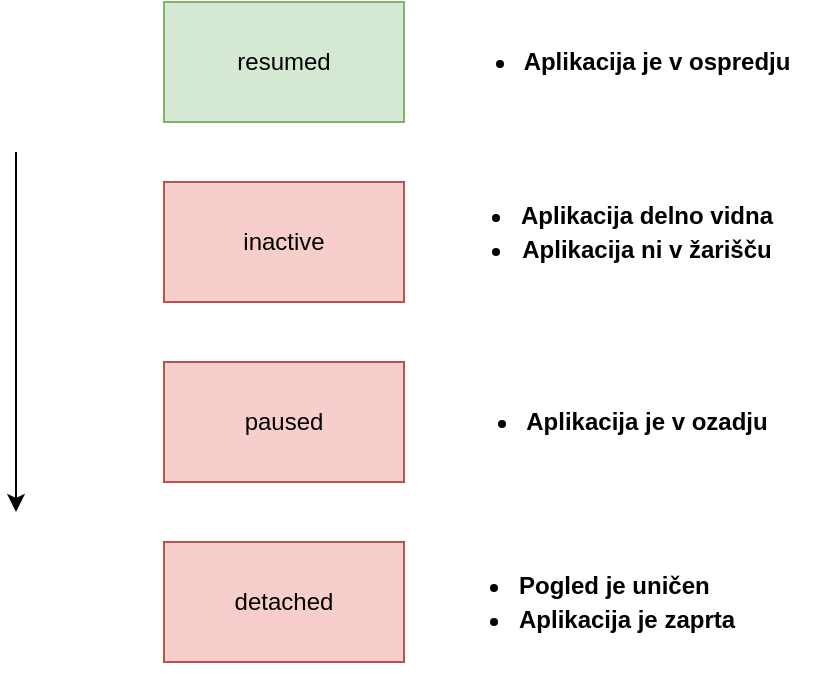 <mxfile version="21.6.6" type="device">
  <diagram name="Page-1" id="aSwShvzEALBknJUsiTA0">
    <mxGraphModel dx="1841" dy="993" grid="1" gridSize="10" guides="1" tooltips="1" connect="1" arrows="1" fold="1" page="1" pageScale="1" pageWidth="583" pageHeight="413" math="0" shadow="0">
      <root>
        <mxCell id="0" />
        <mxCell id="1" parent="0" />
        <mxCell id="uUjHZWE25436g9PH0L33-1" value="resumed" style="rounded=0;whiteSpace=wrap;html=1;fillColor=#d5e8d4;strokeColor=#82b366;" vertex="1" parent="1">
          <mxGeometry x="166" y="39" width="120" height="60" as="geometry" />
        </mxCell>
        <mxCell id="uUjHZWE25436g9PH0L33-2" value="inactive" style="rounded=0;whiteSpace=wrap;html=1;fillColor=#f8cecc;strokeColor=#b85450;" vertex="1" parent="1">
          <mxGeometry x="166" y="129" width="120" height="60" as="geometry" />
        </mxCell>
        <mxCell id="uUjHZWE25436g9PH0L33-3" value="paused" style="rounded=0;whiteSpace=wrap;html=1;fillColor=#f8cecc;strokeColor=#b85450;" vertex="1" parent="1">
          <mxGeometry x="166" y="219" width="120" height="60" as="geometry" />
        </mxCell>
        <mxCell id="uUjHZWE25436g9PH0L33-4" value="detached" style="rounded=0;whiteSpace=wrap;html=1;fillColor=#f8cecc;strokeColor=#b85450;" vertex="1" parent="1">
          <mxGeometry x="166" y="309" width="120" height="60" as="geometry" />
        </mxCell>
        <mxCell id="uUjHZWE25436g9PH0L33-7" value="" style="endArrow=classic;html=1;rounded=0;" edge="1" parent="1">
          <mxGeometry width="50" height="50" relative="1" as="geometry">
            <mxPoint x="92" y="114" as="sourcePoint" />
            <mxPoint x="92" y="294" as="targetPoint" />
          </mxGeometry>
        </mxCell>
        <mxCell id="uUjHZWE25436g9PH0L33-8" value="&lt;ul&gt;&lt;li&gt;&lt;b&gt;Aplikacija je v ospredju&lt;/b&gt;&lt;/li&gt;&lt;/ul&gt;" style="text;html=1;align=center;verticalAlign=middle;resizable=0;points=[];autosize=1;strokeColor=none;fillColor=none;" vertex="1" parent="1">
          <mxGeometry x="292" y="44" width="200" height="50" as="geometry" />
        </mxCell>
        <mxCell id="uUjHZWE25436g9PH0L33-10" value="&lt;ul style=&quot;line-height: 140%;&quot;&gt;&lt;li&gt;&lt;b&gt;Aplikacija delno vidna&lt;/b&gt;&lt;/li&gt;&lt;li&gt;&lt;b&gt;Aplikacija ni v žarišču&lt;/b&gt;&lt;/li&gt;&lt;/ul&gt;" style="text;html=1;align=center;verticalAlign=middle;resizable=0;points=[];autosize=1;strokeColor=none;fillColor=none;" vertex="1" parent="1">
          <mxGeometry x="292" y="119" width="190" height="70" as="geometry" />
        </mxCell>
        <mxCell id="uUjHZWE25436g9PH0L33-11" value="&lt;ul style=&quot;line-height: 140%;&quot;&gt;&lt;li&gt;&lt;b&gt;Aplikacija je v ozadju&lt;/b&gt;&lt;/li&gt;&lt;/ul&gt;" style="text;html=1;align=center;verticalAlign=middle;resizable=0;points=[];autosize=1;strokeColor=none;fillColor=none;" vertex="1" parent="1">
          <mxGeometry x="297" y="224" width="180" height="50" as="geometry" />
        </mxCell>
        <mxCell id="uUjHZWE25436g9PH0L33-12" value="&lt;ul style=&quot;line-height: 140%;&quot;&gt;&lt;li style=&quot;text-align: left;&quot;&gt;&lt;b&gt;Pogled je uničen&lt;/b&gt;&lt;/li&gt;&lt;li&gt;&lt;b&gt;Aplikacija je zaprta&lt;/b&gt;&lt;/li&gt;&lt;/ul&gt;" style="text;html=1;align=center;verticalAlign=middle;resizable=0;points=[];autosize=1;strokeColor=none;fillColor=none;" vertex="1" parent="1">
          <mxGeometry x="292" y="304" width="170" height="70" as="geometry" />
        </mxCell>
      </root>
    </mxGraphModel>
  </diagram>
</mxfile>
